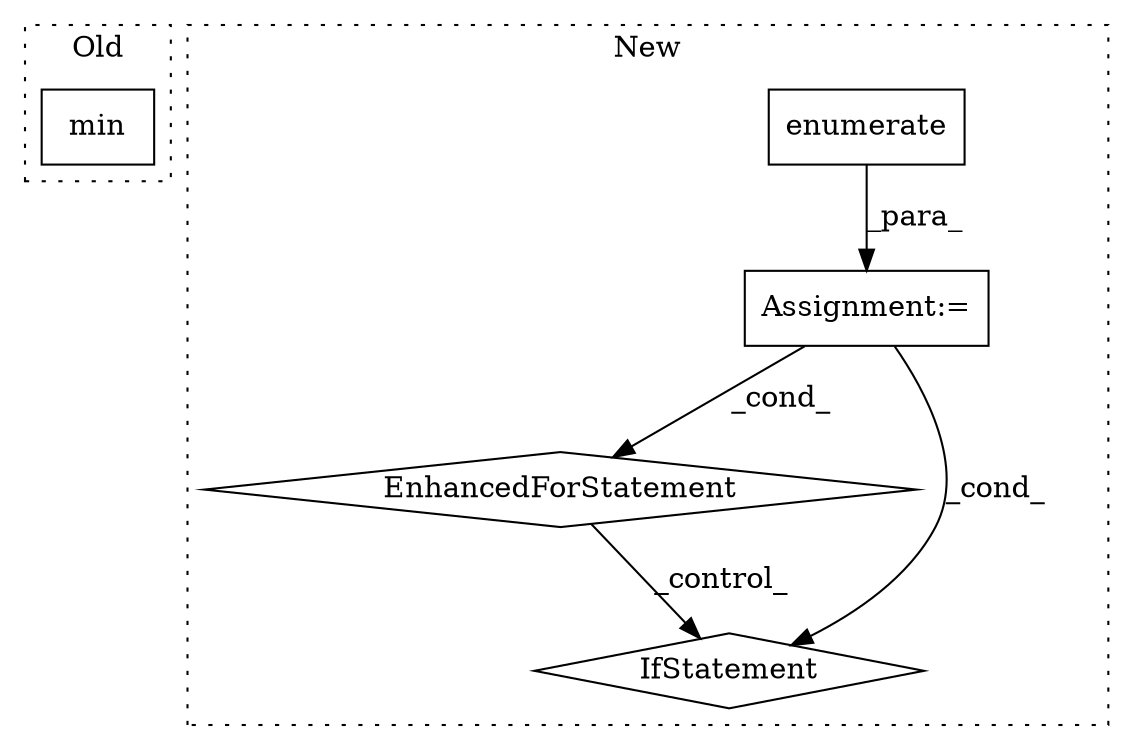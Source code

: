 digraph G {
subgraph cluster0 {
1 [label="min" a="32" s="1076,1083" l="4,1" shape="box"];
label = "Old";
style="dotted";
}
subgraph cluster1 {
2 [label="enumerate" a="32" s="1278,1291" l="10,1" shape="box"];
3 [label="EnhancedForStatement" a="70" s="1205,1292" l="63,2" shape="diamond"];
4 [label="Assignment:=" a="7" s="1205,1292" l="63,2" shape="box"];
5 [label="IfStatement" a="25" s="1302,1317" l="4,2" shape="diamond"];
label = "New";
style="dotted";
}
2 -> 4 [label="_para_"];
3 -> 5 [label="_control_"];
4 -> 3 [label="_cond_"];
4 -> 5 [label="_cond_"];
}